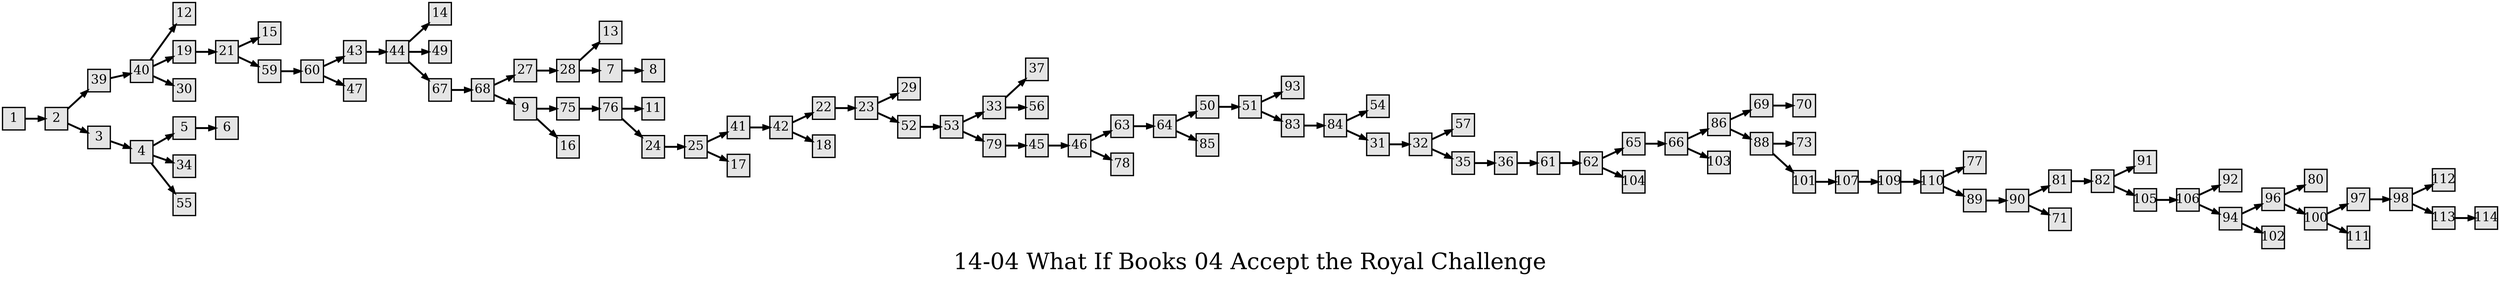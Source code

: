 digraph g{
  graph [ label="14-04 What If Books 04 Accept the Royal Challenge" rankdir=LR, ordering=out, fontsize=36, nodesep="0.35", ranksep="0.45"];
  node  [shape=rect, penwidth=2, fontsize=20, style=filled, fillcolor=grey90, margin="0,0", labelfloat=true, regular=true, fixedsize=true];
  edge  [labelfloat=true, penwidth=3, fontsize=12];
  1 -> 2;
  2 -> 39;
  2 -> 3;
  3 -> 4;
  4 -> 5;
  4 -> 34;
  4 -> 55;
  5 -> 6;
  6;
  7 -> 8;
  8;
  9 -> 75;
  9 -> 16;
  11;
  12;
  13;
  14;
  15;
  16;
  17;
  18;
  19 -> 21;
  21 -> 15;
  21 -> 59;
  22 -> 23;
  23 -> 29;
  23 -> 52;
  24 -> 25;
  25 -> 41;
  25 -> 17;
  27 -> 28;
  28 -> 13;
  28 -> 7;
  29;
  30;
  31 -> 32;
  32 -> 57;
  32 -> 35;
  33 -> 37;
  33 -> 56;
  34;
  35 -> 36;
  36 -> 61;
  37;
  39 -> 40;
  40 -> 12;
  40 -> 19;
  40 -> 30;
  41 -> 42;
  42 -> 22;
  42 -> 18;
  43 -> 44;
  44 -> 14;
  44 -> 49;
  44 -> 67;
  45 -> 46;
  
  46 -> 63;
  46 -> 78;
  47;
  49;
  50 -> 51;
  51 -> 93;
  51 -> 83;
  52 -> 53;
  53 -> 33;
  53 -> 79;
  54;
  55;
  56;
  57;
  59 -> 60;
  60 -> 43;
  60 -> 47;
  61 -> 62;
  62 -> 65;
  62 -> 104;
  63 -> 64;
  64 -> 50;
  64 -> 85;
  65 -> 66;
  66 -> 86;
  66 -> 103;
  67 -> 68;
  68 -> 27;
  68 -> 9;
  69 -> 70;
  70;
  71;
  73;
  75 -> 76;
  76 -> 11;
  76 -> 24;
  77;
  78;
  79 -> 45;
  80;
  81 -> 82;
  82 -> 91;
  82 -> 105;
  83 -> 84;
  84 -> 54;
  84 -> 31;
  85;
  86 -> 69;
  86 -> 88;
  88 -> 73;
  88 -> 101;
  89 -> 90;
  90 -> 81;
  90 -> 71;
  91;
  92;
  93;
  94 -> 96;
  94 -> 102;
  96 -> 80;
  96 -> 100;
  97 -> 98;
  98 -> 112;
  98 -> 113;
  100 -> 97;
  100 -> 111;
  101 -> 107;
  102;
  103;
  104;
  105 -> 106;
  106 -> 92;
  106 -> 94;
  107 -> 109;
  109 -> 110;
  110 -> 77;
  110 -> 89;
  111;
  112;
  113 -> 114;
  114;
}

